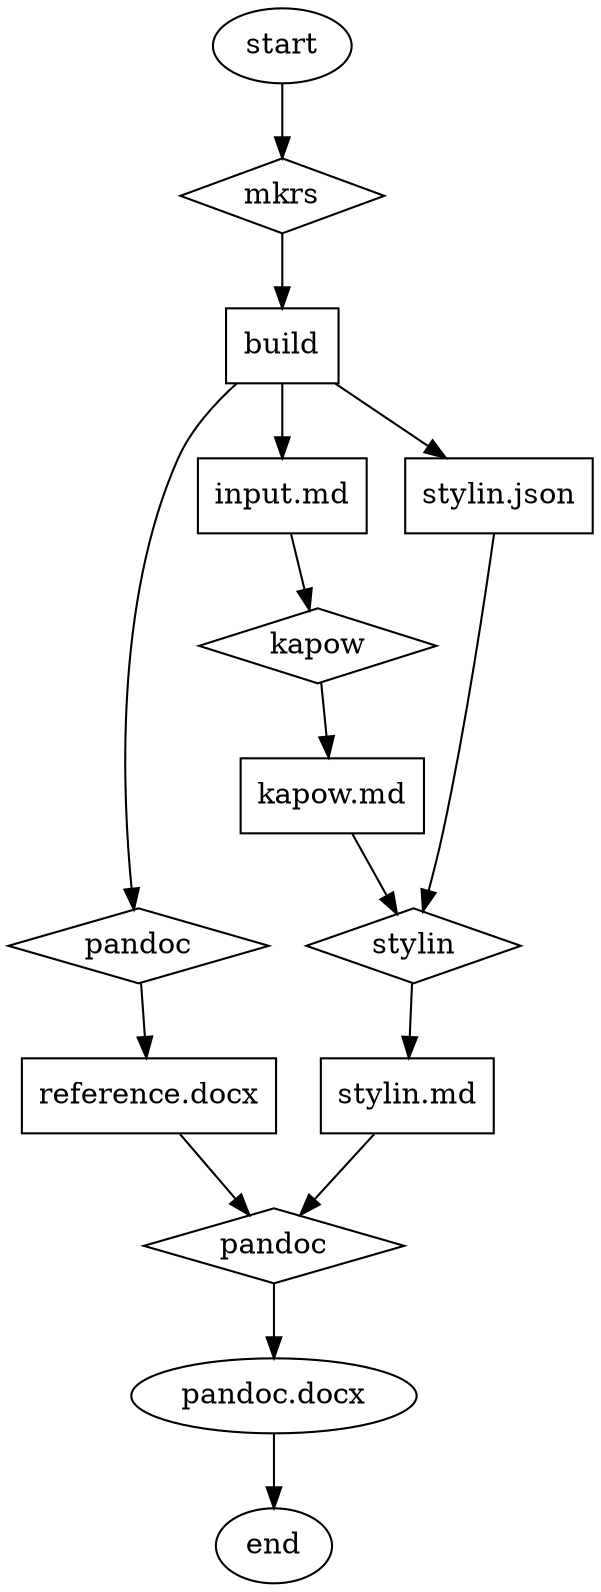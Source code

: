 digraph {

// Tools
mkrs [shape=diamond]
kapow [shape=diamond]
stylin [shape=diamond]

// External tools
pandoc1 [shape=diamond label="pandoc"]
pandoc2 [shape=diamond label="pandoc"]

// mkrs targets
build [shape=box label="build"]

// Inputs
input_md [shape=box label="input.md"]
reference_docx [shape=box label="reference.docx"]
stylin_json [shape=box label="stylin.json"]

// Outputs
kapow_md [shape=box label="kapow.md"]
stylin_md [shape=box label="stylin.md"]
pandoc_docx [shape=oval label="pandoc.docx"]

start [shape=oval]
end [shape=oval]

{rank=same;stylin_json;input_md}
{rank=same;stylin;pandoc1}
{rank=same;reference_docx;stylin_md}

//------------------------------------------------------------------------------

start -> mkrs -> build;

// Create reference.docx via pandoc
build -> pandoc1 -> reference_docx

// Create pandoc.docx from input.md, stylin.json, and reference.docx via kapow,
// stylin, and pandoc, with intermediate outputs kapow.md and stylin.md:
build -> input_md;
input_md -> kapow -> kapow_md;
build -> stylin_json -> stylin;
kapow_md -> stylin -> stylin_md
stylin_md -> pandoc2;
reference_docx -> pandoc2;
pandoc2 -> pandoc_docx;

// Outputs
pandoc_docx -> end;

}
